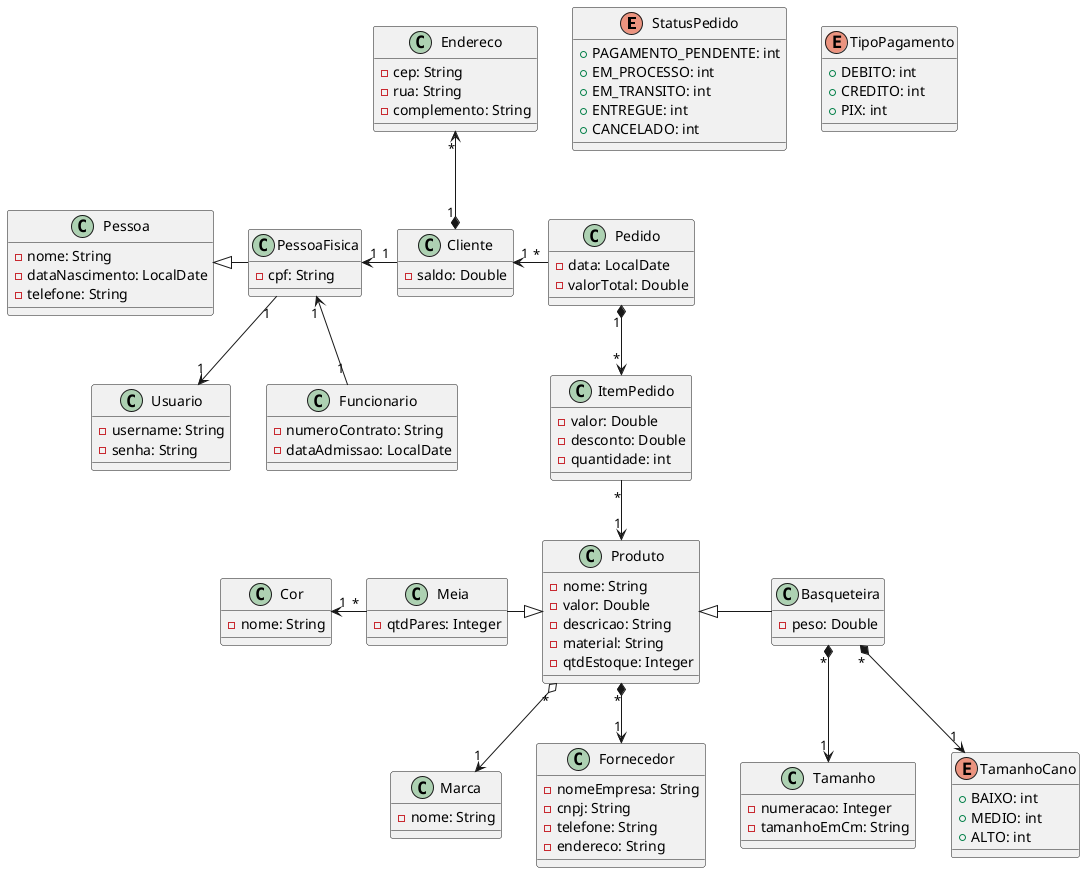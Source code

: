 @startuml Basqueteiros

' MUDAR TUDO KKK

enum StatusPedido {
    + PAGAMENTO_PENDENTE: int
    + EM_PROCESSO: int
    + EM_TRANSITO: int
    + ENTREGUE: int
    + CANCELADO: int
}

enum TipoPagamento {
    + DEBITO: int
    + CREDITO: int
    + PIX: int
}

class Tamanho {
    - numeracao: Integer
    - tamanhoEmCm: String
}

enum TamanhoCano {
    + BAIXO: int
    + MEDIO: int
    + ALTO: int
}

class Usuario {
    - username: String
    - senha: String
}

class Pessoa {
    - nome: String
    - dataNascimento: LocalDate
    - telefone: String
}

class Endereco {
    - cep: String
    - rua: String
    - complemento: String
}

class PessoaFisica {
    - cpf: String
}

class Cliente {
    - saldo: Double
}

class Funcionario {
    - numeroContrato: String
    - dataAdmissao: LocalDate
}

class Pedido {
    - data: LocalDate
    - valorTotal: Double
}

class ItemPedido {
    - valor: Double
    - desconto: Double
    - quantidade: int
}

class Marca {
    - nome: String
}

class Cor {
    - nome: String
}

class Basqueteira {
    - peso: Double
}

class Meia {
    - qtdPares: Integer
}

class Fornecedor {
    - nomeEmpresa: String
    - cnpj: String
    - telefone: String
    - endereco: String
    
}

class Produto{
    - nome: String
    - valor: Double
    - descricao: String
    - material: String
    - qtdEstoque: Integer
}

Pedido "*" -left-> "1" Cliente
Pedido "1" *--> "*" ItemPedido

ItemPedido "*" --> "1" Produto

Basqueteira "*" *--> "1" TamanhoCano
Basqueteira "*" *--> "1" Tamanho

Meia "*" -left-> "1" Cor

Produto "*" o--> "1" Marca
Produto "*" *--> "1" Fornecedor
Produto <|-right- Basqueteira
Produto <|-left- Meia

Cliente "1" -left-> "1" PessoaFisica

PessoaFisica -left-|> Pessoa
PessoaFisica "1" --> "1" Usuario

Funcionario "1" -up-> "1" PessoaFisica

Cliente "1" *-up-> "*" Endereco

@enduml
